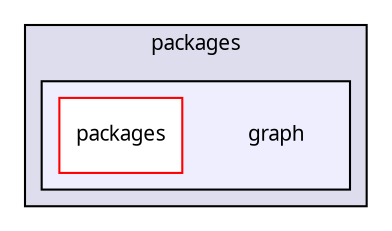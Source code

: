 digraph "packages/graph/" {
  compound=true
  node [ fontsize="10", fontname="FreeSans.ttf"];
  edge [ labelfontsize="10", labelfontname="FreeSans.ttf"];
  subgraph clusterdir_93501a11e921083efbd154e0cdff5f10 {
    graph [ bgcolor="#ddddee", pencolor="black", label="packages" fontname="FreeSans.ttf", fontsize="10", URL="dir_93501a11e921083efbd154e0cdff5f10.html"]
  subgraph clusterdir_133536783a728810444307eae2631f60 {
    graph [ bgcolor="#eeeeff", pencolor="black", label="" URL="dir_133536783a728810444307eae2631f60.html"];
    dir_133536783a728810444307eae2631f60 [shape=plaintext label="graph"];
    dir_2f0bd91a0714506c55b775447170c762 [shape=box label="packages" color="red" fillcolor="white" style="filled" URL="dir_2f0bd91a0714506c55b775447170c762.html"];
  }
  }
}
